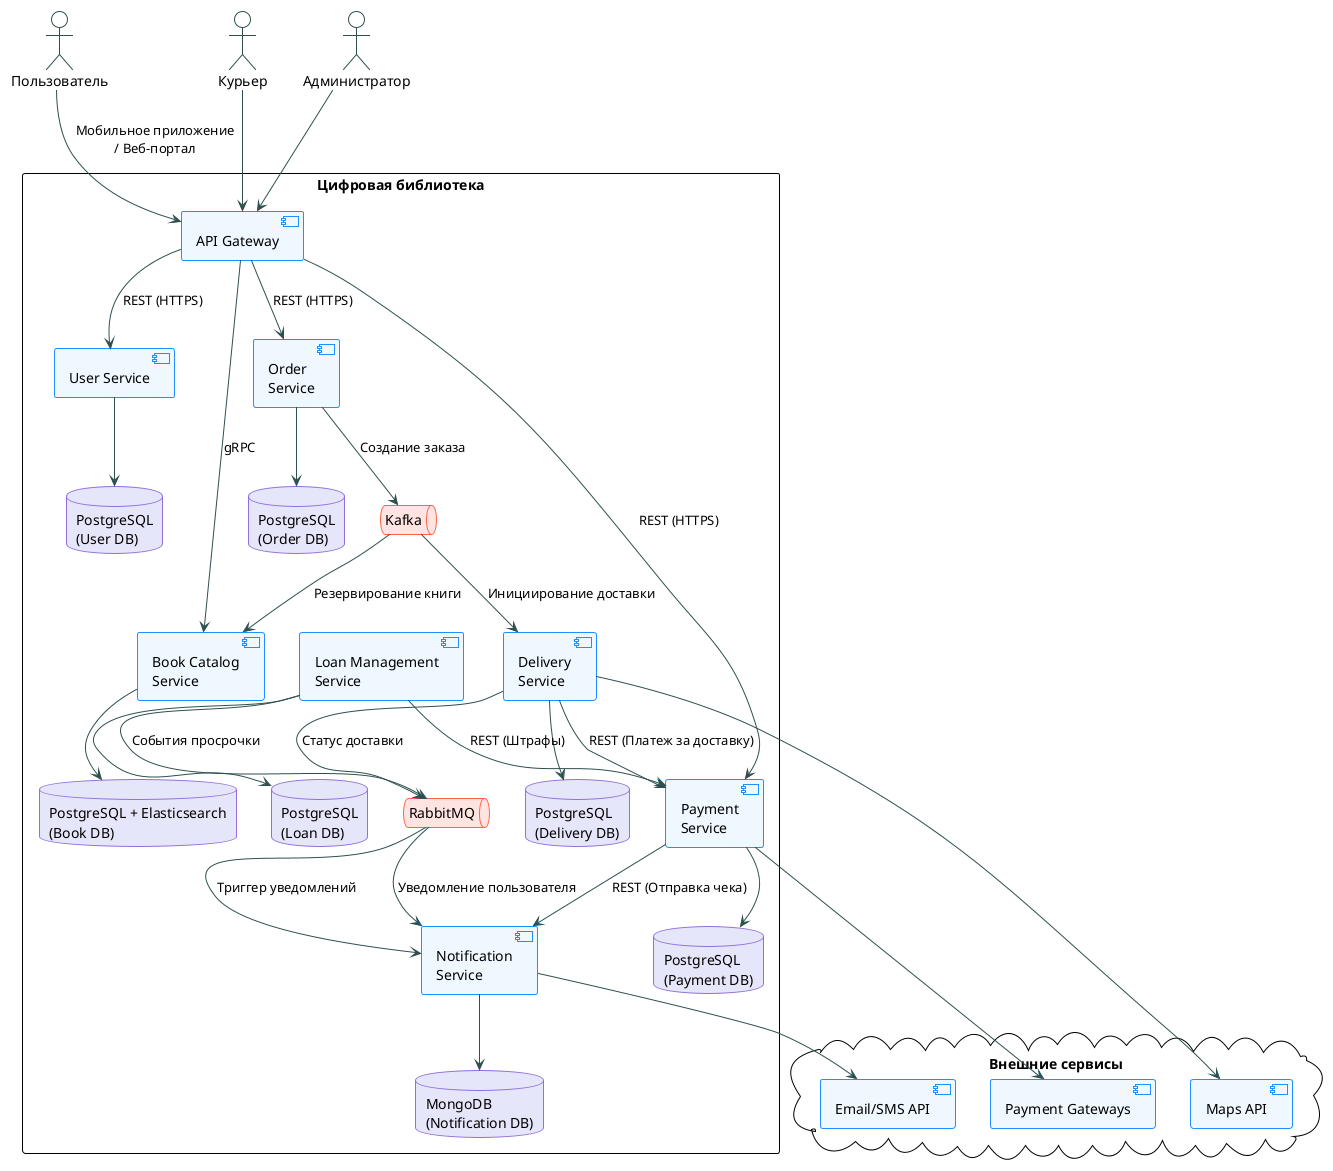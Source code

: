 @startuml
!theme plain
top to bottom direction

skinparam {
  BackgroundColor White
  ArrowColor #2F4F4F
  ActorBorderColor #2F4F4F
  ComponentBackgroundColor #F0F8FF
  ComponentBorderColor #1E90FF
  DatabaseBackgroundColor #E6E6FA
  DatabaseBorderColor #9370DB
  QueueBackgroundColor #FFE4E1
  QueueBorderColor #FF6347
}

actor "Пользователь" as user
actor "Курьер" as courier
actor "Администратор" as admin

rectangle "Цифровая библиотека" {
  [API Gateway] as gateway
  database "PostgreSQL\n(User DB)" as user_db
  database "PostgreSQL\n(Loan DB)" as loan_db
  database "PostgreSQL + Elasticsearch\n(Book DB)" as book_db
  database "MongoDB\n(Notification DB)" as notif_db
  database "PostgreSQL\n(Delivery DB)" as delivery_db
  database "PostgreSQL\n(Payment DB)" as payment_db
  database "PostgreSQL\n(Order DB)" as order_db

  [User Service] as user_svc
  [Loan Management\nService] as loan_svc
  [Book Catalog\nService] as book_svc
  [Notification\nService] as notif_svc
  [Delivery\nService] as delivery_svc
  [Payment\nService] as payment_svc
  [Order\nService] as order_svc

  queue "RabbitMQ" as rabbit
  queue "Kafka" as kafka

  user --> gateway : Мобильное приложение\n/ Веб-портал
  courier --> gateway
  admin --> gateway

  gateway --> user_svc : REST (HTTPS)
  gateway --> book_svc : gRPC
  gateway --> order_svc : REST (HTTPS)
  gateway --> payment_svc : REST (HTTPS)

  user_svc --> user_db
  book_svc --> book_db
  loan_svc --> loan_db
  notif_svc --> notif_db
  delivery_svc --> delivery_db
  payment_svc --> payment_db
  order_svc --> order_db

  loan_svc --> rabbit : События просрочки
  rabbit --> notif_svc : Триггер уведомлений

  order_svc --> kafka : Создание заказа
  kafka --> book_svc : Резервирование книги
  kafka --> delivery_svc : Инициирование доставки

  delivery_svc --> payment_svc : REST (Платеж за доставку)
  delivery_svc --> rabbit : Статус доставки
  rabbit --> notif_svc : Уведомление пользователя

  loan_svc --> payment_svc : REST (Штрафы)
  payment_svc --> notif_svc : REST (Отправка чека)
}

cloud "Внешние сервисы" {
  [Payment Gateways] as pgw
  [Email/SMS API] as email
  [Maps API] as maps

  payment_svc --> pgw
  notif_svc --> email
  delivery_svc --> maps
}

@enduml